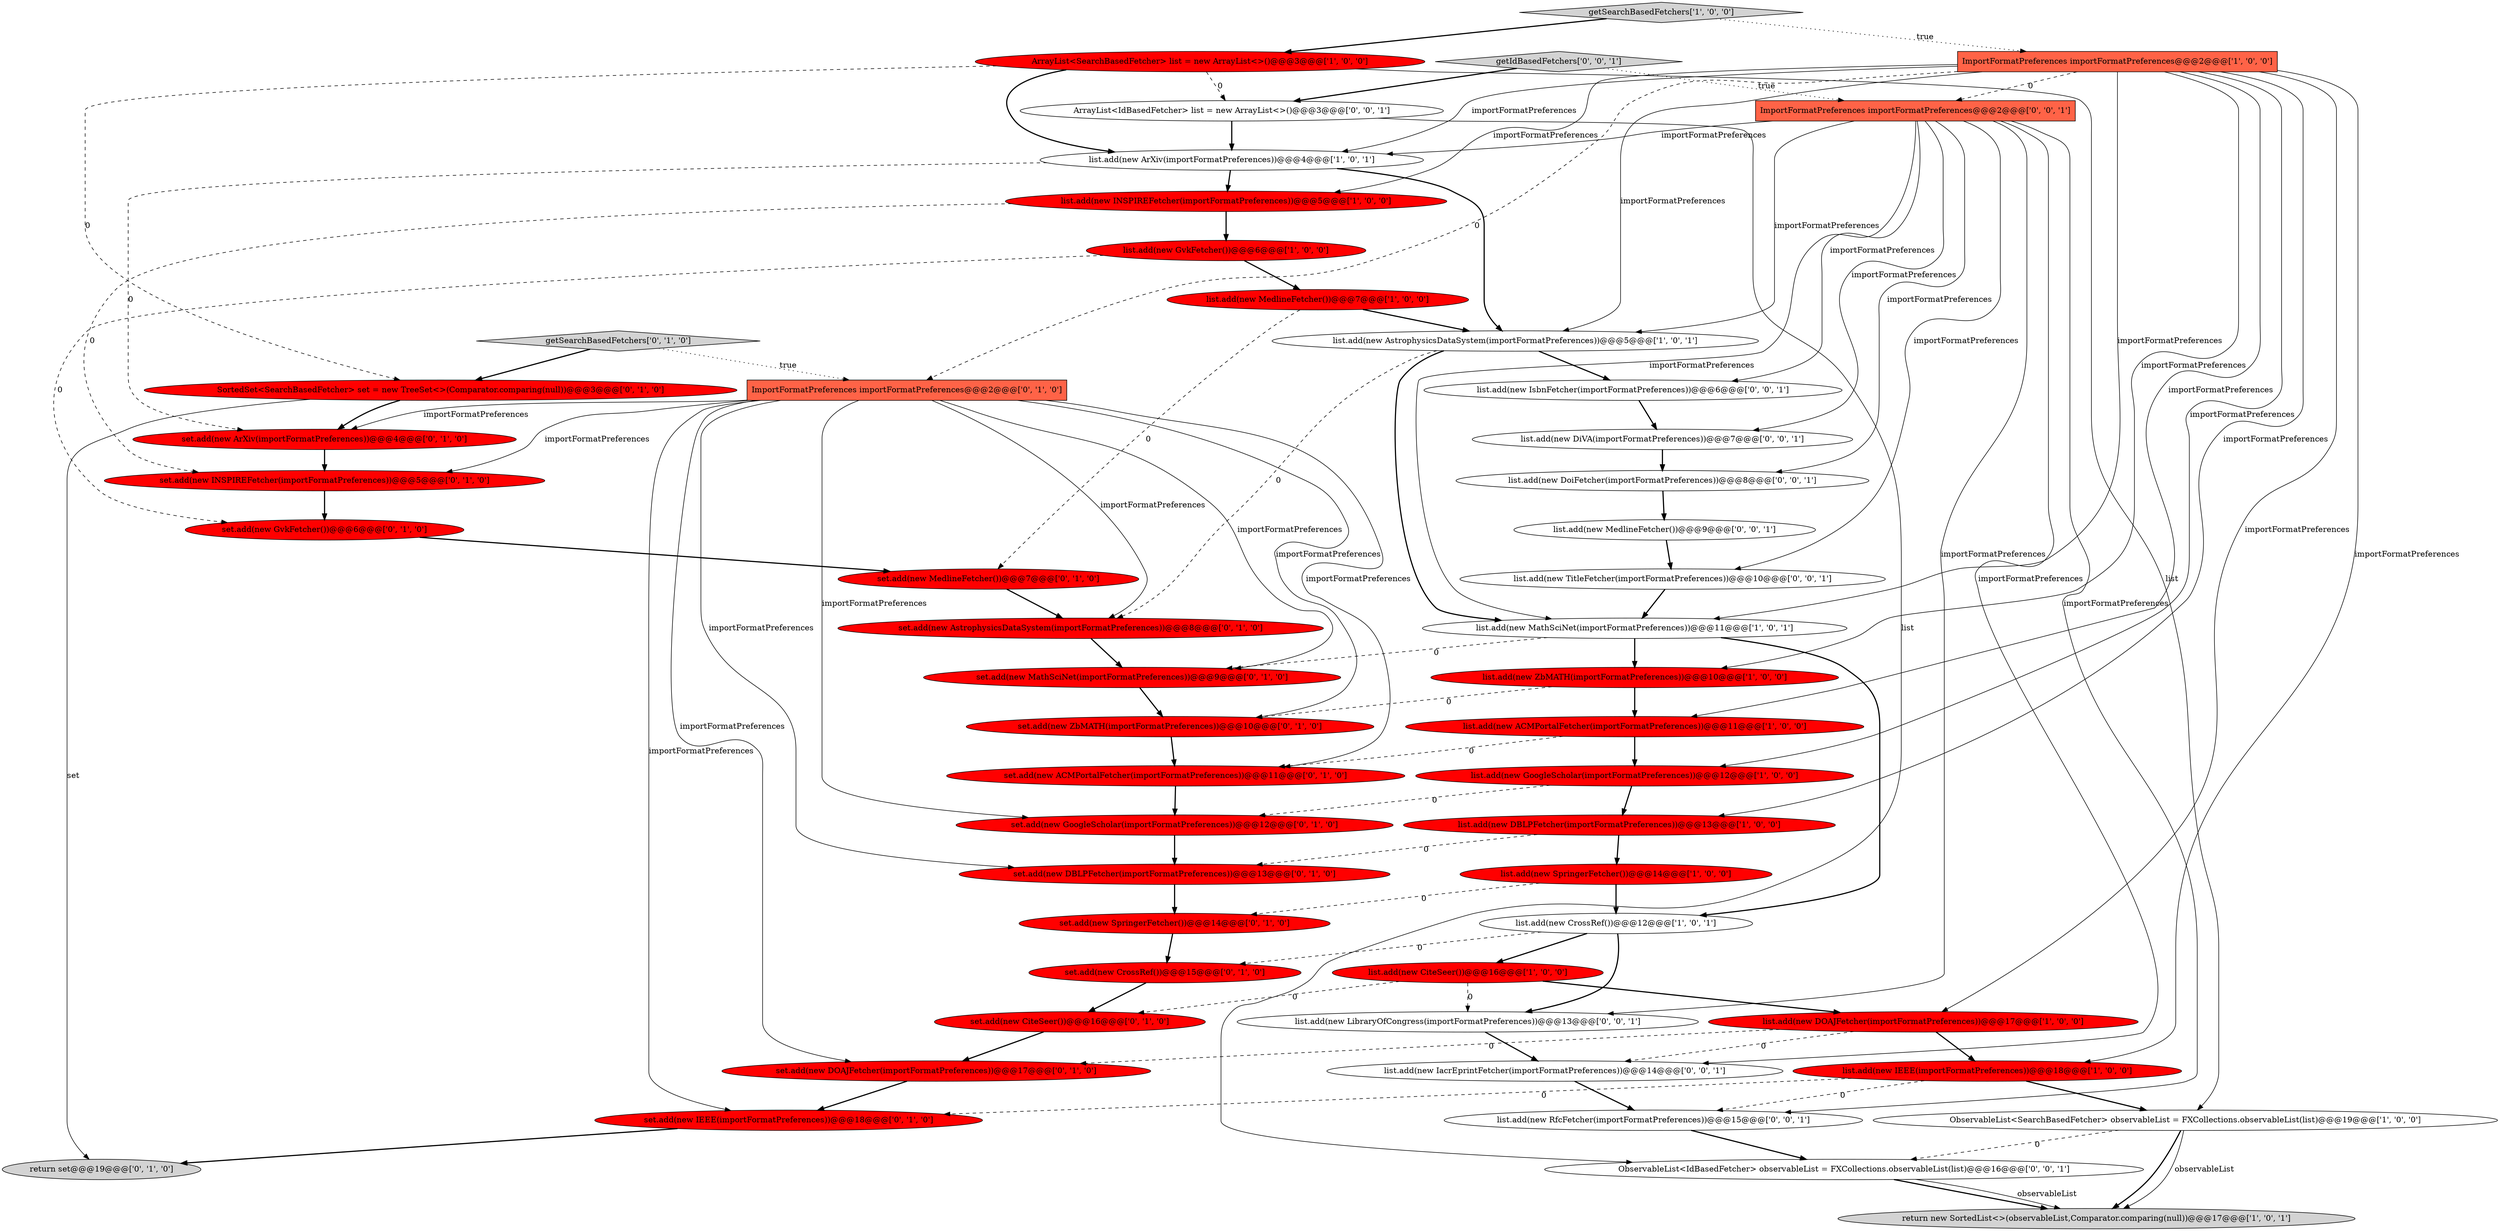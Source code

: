 digraph {
15 [style = filled, label = "list.add(new GvkFetcher())@@@6@@@['1', '0', '0']", fillcolor = red, shape = ellipse image = "AAA1AAABBB1BBB"];
48 [style = filled, label = "list.add(new MedlineFetcher())@@@9@@@['0', '0', '1']", fillcolor = white, shape = ellipse image = "AAA0AAABBB3BBB"];
21 [style = filled, label = "set.add(new MathSciNet(importFormatPreferences))@@@9@@@['0', '1', '0']", fillcolor = red, shape = ellipse image = "AAA1AAABBB2BBB"];
31 [style = filled, label = "set.add(new ArXiv(importFormatPreferences))@@@4@@@['0', '1', '0']", fillcolor = red, shape = ellipse image = "AAA1AAABBB2BBB"];
23 [style = filled, label = "set.add(new SpringerFetcher())@@@14@@@['0', '1', '0']", fillcolor = red, shape = ellipse image = "AAA1AAABBB2BBB"];
37 [style = filled, label = "set.add(new INSPIREFetcher(importFormatPreferences))@@@5@@@['0', '1', '0']", fillcolor = red, shape = ellipse image = "AAA1AAABBB2BBB"];
8 [style = filled, label = "list.add(new DBLPFetcher(importFormatPreferences))@@@13@@@['1', '0', '0']", fillcolor = red, shape = ellipse image = "AAA1AAABBB1BBB"];
2 [style = filled, label = "ImportFormatPreferences importFormatPreferences@@@2@@@['1', '0', '0']", fillcolor = tomato, shape = box image = "AAA1AAABBB1BBB"];
30 [style = filled, label = "set.add(new MedlineFetcher())@@@7@@@['0', '1', '0']", fillcolor = red, shape = ellipse image = "AAA1AAABBB2BBB"];
18 [style = filled, label = "list.add(new CiteSeer())@@@16@@@['1', '0', '0']", fillcolor = red, shape = ellipse image = "AAA1AAABBB1BBB"];
16 [style = filled, label = "list.add(new SpringerFetcher())@@@14@@@['1', '0', '0']", fillcolor = red, shape = ellipse image = "AAA1AAABBB1BBB"];
1 [style = filled, label = "getSearchBasedFetchers['1', '0', '0']", fillcolor = lightgray, shape = diamond image = "AAA0AAABBB1BBB"];
27 [style = filled, label = "set.add(new GvkFetcher())@@@6@@@['0', '1', '0']", fillcolor = red, shape = ellipse image = "AAA1AAABBB2BBB"];
49 [style = filled, label = "list.add(new RfcFetcher(importFormatPreferences))@@@15@@@['0', '0', '1']", fillcolor = white, shape = ellipse image = "AAA0AAABBB3BBB"];
38 [style = filled, label = "set.add(new DOAJFetcher(importFormatPreferences))@@@17@@@['0', '1', '0']", fillcolor = red, shape = ellipse image = "AAA1AAABBB2BBB"];
39 [style = filled, label = "list.add(new IsbnFetcher(importFormatPreferences))@@@6@@@['0', '0', '1']", fillcolor = white, shape = ellipse image = "AAA0AAABBB3BBB"];
6 [style = filled, label = "list.add(new ZbMATH(importFormatPreferences))@@@10@@@['1', '0', '0']", fillcolor = red, shape = ellipse image = "AAA1AAABBB1BBB"];
11 [style = filled, label = "return new SortedList<>(observableList,Comparator.comparing(null))@@@17@@@['1', '0', '1']", fillcolor = lightgray, shape = ellipse image = "AAA0AAABBB1BBB"];
12 [style = filled, label = "list.add(new AstrophysicsDataSystem(importFormatPreferences))@@@5@@@['1', '0', '1']", fillcolor = white, shape = ellipse image = "AAA0AAABBB1BBB"];
25 [style = filled, label = "return set@@@19@@@['0', '1', '0']", fillcolor = lightgray, shape = ellipse image = "AAA0AAABBB2BBB"];
41 [style = filled, label = "ObservableList<IdBasedFetcher> observableList = FXCollections.observableList(list)@@@16@@@['0', '0', '1']", fillcolor = white, shape = ellipse image = "AAA0AAABBB3BBB"];
19 [style = filled, label = "list.add(new IEEE(importFormatPreferences))@@@18@@@['1', '0', '0']", fillcolor = red, shape = ellipse image = "AAA1AAABBB1BBB"];
24 [style = filled, label = "set.add(new AstrophysicsDataSystem(importFormatPreferences))@@@8@@@['0', '1', '0']", fillcolor = red, shape = ellipse image = "AAA1AAABBB2BBB"];
10 [style = filled, label = "list.add(new ACMPortalFetcher(importFormatPreferences))@@@11@@@['1', '0', '0']", fillcolor = red, shape = ellipse image = "AAA1AAABBB1BBB"];
29 [style = filled, label = "SortedSet<SearchBasedFetcher> set = new TreeSet<>(Comparator.comparing(null))@@@3@@@['0', '1', '0']", fillcolor = red, shape = ellipse image = "AAA1AAABBB2BBB"];
22 [style = filled, label = "set.add(new ACMPortalFetcher(importFormatPreferences))@@@11@@@['0', '1', '0']", fillcolor = red, shape = ellipse image = "AAA1AAABBB2BBB"];
28 [style = filled, label = "set.add(new IEEE(importFormatPreferences))@@@18@@@['0', '1', '0']", fillcolor = red, shape = ellipse image = "AAA1AAABBB2BBB"];
35 [style = filled, label = "getSearchBasedFetchers['0', '1', '0']", fillcolor = lightgray, shape = diamond image = "AAA0AAABBB2BBB"];
50 [style = filled, label = "ArrayList<IdBasedFetcher> list = new ArrayList<>()@@@3@@@['0', '0', '1']", fillcolor = white, shape = ellipse image = "AAA0AAABBB3BBB"];
0 [style = filled, label = "list.add(new CrossRef())@@@12@@@['1', '0', '1']", fillcolor = white, shape = ellipse image = "AAA0AAABBB1BBB"];
47 [style = filled, label = "getIdBasedFetchers['0', '0', '1']", fillcolor = lightgray, shape = diamond image = "AAA0AAABBB3BBB"];
26 [style = filled, label = "set.add(new ZbMATH(importFormatPreferences))@@@10@@@['0', '1', '0']", fillcolor = red, shape = ellipse image = "AAA1AAABBB2BBB"];
46 [style = filled, label = "list.add(new IacrEprintFetcher(importFormatPreferences))@@@14@@@['0', '0', '1']", fillcolor = white, shape = ellipse image = "AAA0AAABBB3BBB"];
7 [style = filled, label = "ObservableList<SearchBasedFetcher> observableList = FXCollections.observableList(list)@@@19@@@['1', '0', '0']", fillcolor = white, shape = ellipse image = "AAA0AAABBB1BBB"];
34 [style = filled, label = "set.add(new DBLPFetcher(importFormatPreferences))@@@13@@@['0', '1', '0']", fillcolor = red, shape = ellipse image = "AAA1AAABBB2BBB"];
14 [style = filled, label = "list.add(new DOAJFetcher(importFormatPreferences))@@@17@@@['1', '0', '0']", fillcolor = red, shape = ellipse image = "AAA1AAABBB1BBB"];
44 [style = filled, label = "list.add(new TitleFetcher(importFormatPreferences))@@@10@@@['0', '0', '1']", fillcolor = white, shape = ellipse image = "AAA0AAABBB3BBB"];
42 [style = filled, label = "list.add(new DoiFetcher(importFormatPreferences))@@@8@@@['0', '0', '1']", fillcolor = white, shape = ellipse image = "AAA0AAABBB3BBB"];
3 [style = filled, label = "ArrayList<SearchBasedFetcher> list = new ArrayList<>()@@@3@@@['1', '0', '0']", fillcolor = red, shape = ellipse image = "AAA1AAABBB1BBB"];
17 [style = filled, label = "list.add(new INSPIREFetcher(importFormatPreferences))@@@5@@@['1', '0', '0']", fillcolor = red, shape = ellipse image = "AAA1AAABBB1BBB"];
9 [style = filled, label = "list.add(new GoogleScholar(importFormatPreferences))@@@12@@@['1', '0', '0']", fillcolor = red, shape = ellipse image = "AAA1AAABBB1BBB"];
13 [style = filled, label = "list.add(new ArXiv(importFormatPreferences))@@@4@@@['1', '0', '1']", fillcolor = white, shape = ellipse image = "AAA0AAABBB1BBB"];
5 [style = filled, label = "list.add(new MedlineFetcher())@@@7@@@['1', '0', '0']", fillcolor = red, shape = ellipse image = "AAA1AAABBB1BBB"];
40 [style = filled, label = "list.add(new DiVA(importFormatPreferences))@@@7@@@['0', '0', '1']", fillcolor = white, shape = ellipse image = "AAA0AAABBB3BBB"];
45 [style = filled, label = "list.add(new LibraryOfCongress(importFormatPreferences))@@@13@@@['0', '0', '1']", fillcolor = white, shape = ellipse image = "AAA0AAABBB3BBB"];
36 [style = filled, label = "set.add(new CiteSeer())@@@16@@@['0', '1', '0']", fillcolor = red, shape = ellipse image = "AAA1AAABBB2BBB"];
32 [style = filled, label = "set.add(new CrossRef())@@@15@@@['0', '1', '0']", fillcolor = red, shape = ellipse image = "AAA1AAABBB2BBB"];
33 [style = filled, label = "ImportFormatPreferences importFormatPreferences@@@2@@@['0', '1', '0']", fillcolor = tomato, shape = box image = "AAA1AAABBB2BBB"];
20 [style = filled, label = "set.add(new GoogleScholar(importFormatPreferences))@@@12@@@['0', '1', '0']", fillcolor = red, shape = ellipse image = "AAA1AAABBB2BBB"];
43 [style = filled, label = "ImportFormatPreferences importFormatPreferences@@@2@@@['0', '0', '1']", fillcolor = tomato, shape = box image = "AAA0AAABBB3BBB"];
4 [style = filled, label = "list.add(new MathSciNet(importFormatPreferences))@@@11@@@['1', '0', '1']", fillcolor = white, shape = ellipse image = "AAA0AAABBB1BBB"];
8->16 [style = bold, label=""];
31->37 [style = bold, label=""];
16->0 [style = bold, label=""];
33->26 [style = solid, label="importFormatPreferences"];
37->27 [style = bold, label=""];
2->14 [style = solid, label="importFormatPreferences"];
42->48 [style = bold, label=""];
41->11 [style = bold, label=""];
10->22 [style = dashed, label="0"];
33->28 [style = solid, label="importFormatPreferences"];
50->41 [style = solid, label="list"];
26->22 [style = bold, label=""];
13->17 [style = bold, label=""];
21->26 [style = bold, label=""];
2->10 [style = solid, label="importFormatPreferences"];
24->21 [style = bold, label=""];
2->19 [style = solid, label="importFormatPreferences"];
43->45 [style = solid, label="importFormatPreferences"];
6->26 [style = dashed, label="0"];
12->24 [style = dashed, label="0"];
28->25 [style = bold, label=""];
19->28 [style = dashed, label="0"];
43->4 [style = solid, label="importFormatPreferences"];
2->13 [style = solid, label="importFormatPreferences"];
7->11 [style = bold, label=""];
33->31 [style = solid, label="importFormatPreferences"];
38->28 [style = bold, label=""];
33->34 [style = solid, label="importFormatPreferences"];
20->34 [style = bold, label=""];
27->30 [style = bold, label=""];
29->25 [style = solid, label="set"];
8->34 [style = dashed, label="0"];
43->40 [style = solid, label="importFormatPreferences"];
48->44 [style = bold, label=""];
18->45 [style = dashed, label="0"];
35->33 [style = dotted, label="true"];
9->8 [style = bold, label=""];
33->21 [style = solid, label="importFormatPreferences"];
4->0 [style = bold, label=""];
2->43 [style = dashed, label="0"];
47->43 [style = dotted, label="true"];
43->46 [style = solid, label="importFormatPreferences"];
33->22 [style = solid, label="importFormatPreferences"];
13->12 [style = bold, label=""];
7->11 [style = solid, label="observableList"];
2->17 [style = solid, label="importFormatPreferences"];
44->4 [style = bold, label=""];
22->20 [style = bold, label=""];
13->31 [style = dashed, label="0"];
33->38 [style = solid, label="importFormatPreferences"];
33->24 [style = solid, label="importFormatPreferences"];
17->15 [style = bold, label=""];
49->41 [style = bold, label=""];
32->36 [style = bold, label=""];
2->33 [style = dashed, label="0"];
45->46 [style = bold, label=""];
43->44 [style = solid, label="importFormatPreferences"];
2->9 [style = solid, label="importFormatPreferences"];
5->30 [style = dashed, label="0"];
2->6 [style = solid, label="importFormatPreferences"];
30->24 [style = bold, label=""];
35->29 [style = bold, label=""];
33->37 [style = solid, label="importFormatPreferences"];
43->42 [style = solid, label="importFormatPreferences"];
0->45 [style = bold, label=""];
1->3 [style = bold, label=""];
23->32 [style = bold, label=""];
14->19 [style = bold, label=""];
50->13 [style = bold, label=""];
43->49 [style = solid, label="importFormatPreferences"];
14->46 [style = dashed, label="0"];
4->21 [style = dashed, label="0"];
47->50 [style = bold, label=""];
2->8 [style = solid, label="importFormatPreferences"];
3->7 [style = solid, label="list"];
43->13 [style = solid, label="importFormatPreferences"];
39->40 [style = bold, label=""];
18->36 [style = dashed, label="0"];
6->10 [style = bold, label=""];
14->38 [style = dashed, label="0"];
0->18 [style = bold, label=""];
34->23 [style = bold, label=""];
10->9 [style = bold, label=""];
7->41 [style = dashed, label="0"];
12->39 [style = bold, label=""];
3->29 [style = dashed, label="0"];
9->20 [style = dashed, label="0"];
33->20 [style = solid, label="importFormatPreferences"];
4->6 [style = bold, label=""];
29->31 [style = bold, label=""];
46->49 [style = bold, label=""];
0->32 [style = dashed, label="0"];
16->23 [style = dashed, label="0"];
2->4 [style = solid, label="importFormatPreferences"];
15->5 [style = bold, label=""];
19->49 [style = dashed, label="0"];
2->12 [style = solid, label="importFormatPreferences"];
3->50 [style = dashed, label="0"];
43->39 [style = solid, label="importFormatPreferences"];
12->4 [style = bold, label=""];
5->12 [style = bold, label=""];
3->13 [style = bold, label=""];
15->27 [style = dashed, label="0"];
17->37 [style = dashed, label="0"];
36->38 [style = bold, label=""];
1->2 [style = dotted, label="true"];
19->7 [style = bold, label=""];
18->14 [style = bold, label=""];
40->42 [style = bold, label=""];
41->11 [style = solid, label="observableList"];
43->12 [style = solid, label="importFormatPreferences"];
}
